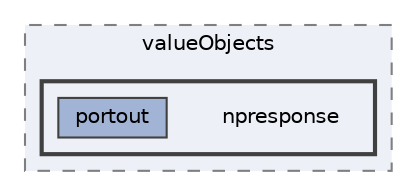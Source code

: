 digraph "repository/mnp/src/main/java/com/sterlite/cal/mnp/service/valueObjects/npresponse"
{
 // LATEX_PDF_SIZE
  bgcolor="transparent";
  edge [fontname=Helvetica,fontsize=10,labelfontname=Helvetica,labelfontsize=10];
  node [fontname=Helvetica,fontsize=10,shape=box,height=0.2,width=0.4];
  compound=true
  subgraph clusterdir_dca2899c7ea763c53617324618f227a1 {
    graph [ bgcolor="#edf0f7", pencolor="grey50", label="valueObjects", fontname=Helvetica,fontsize=10 style="filled,dashed", URL="dir_dca2899c7ea763c53617324618f227a1.html",tooltip=""]
  subgraph clusterdir_3cdea6d03595f4fc6ef56bd1ada373a9 {
    graph [ bgcolor="#edf0f7", pencolor="grey25", label="", fontname=Helvetica,fontsize=10 style="filled,bold", URL="dir_3cdea6d03595f4fc6ef56bd1ada373a9.html",tooltip=""]
    dir_3cdea6d03595f4fc6ef56bd1ada373a9 [shape=plaintext, label="npresponse"];
  dir_8d347a57bdc3b04e4268ca5eb431a258 [label="portout", fillcolor="#a2b4d6", color="grey25", style="filled", URL="dir_8d347a57bdc3b04e4268ca5eb431a258.html",tooltip=""];
  }
  }
}
